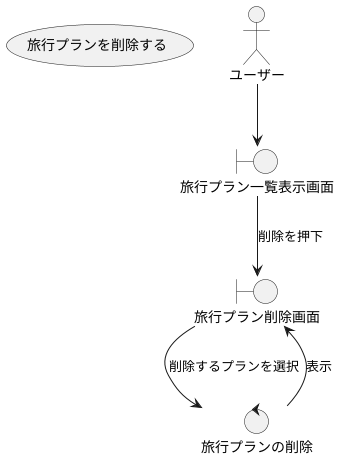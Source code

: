 @startuml

usecase 旅行プランを削除する

actor ユーザー

boundary 旅行プラン一覧表示画面
boundary 旅行プラン削除画面

control 旅行プランの削除

ユーザー --> 旅行プラン一覧表示画面
旅行プラン一覧表示画面 --> 旅行プラン削除画面 : 削除を押下
旅行プラン削除画面 --> 旅行プランの削除 : 削除するプランを選択
旅行プランの削除 --> 旅行プラン削除画面 : 表示
@enduml